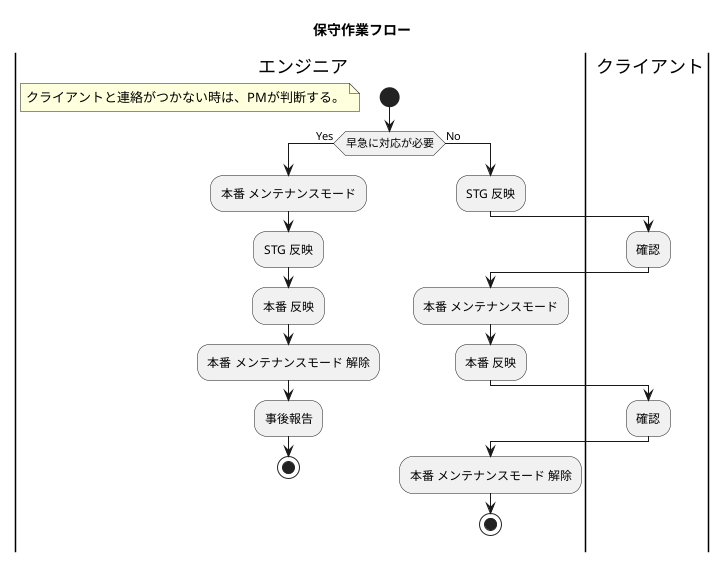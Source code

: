 @startuml work_flow_hotfix
title 保守作業フロー
|engineer| エンジニア
|client| クライアント

|engineer|
start
floating note: クライアントと連絡がつかない時は、PMが判断する。
if (早急に対応が必要) is (Yes) then
    :本番 メンテナンスモード;
    :STG 反映;
    :本番 反映;
    :本番 メンテナンスモード 解除;
    :事後報告;
stop
else (No)
    |engineer|
    :STG 反映;
    |client|
    :確認;
    |engineer|
    :本番 メンテナンスモード;
    :本番 反映;
    |client|
    :確認;
    |engineer|
    :本番 メンテナンスモード 解除;
stop
endif
@enduml
